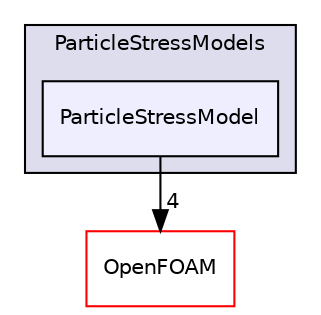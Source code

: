 digraph "src/lagrangian/intermediate/submodels/MPPIC/ParticleStressModels/ParticleStressModel" {
  bgcolor=transparent;
  compound=true
  node [ fontsize="10", fontname="Helvetica"];
  edge [ labelfontsize="10", labelfontname="Helvetica"];
  subgraph clusterdir_b12817ec5633b1dd954c47001a1648bb {
    graph [ bgcolor="#ddddee", pencolor="black", label="ParticleStressModels" fontname="Helvetica", fontsize="10", URL="dir_b12817ec5633b1dd954c47001a1648bb.html"]
  dir_b2699fd9d00261356e905cebcf8bb96d [shape=box, label="ParticleStressModel", style="filled", fillcolor="#eeeeff", pencolor="black", URL="dir_b2699fd9d00261356e905cebcf8bb96d.html"];
  }
  dir_c5473ff19b20e6ec4dfe5c310b3778a8 [shape=box label="OpenFOAM" color="red" URL="dir_c5473ff19b20e6ec4dfe5c310b3778a8.html"];
  dir_b2699fd9d00261356e905cebcf8bb96d->dir_c5473ff19b20e6ec4dfe5c310b3778a8 [headlabel="4", labeldistance=1.5 headhref="dir_001593_001896.html"];
}
